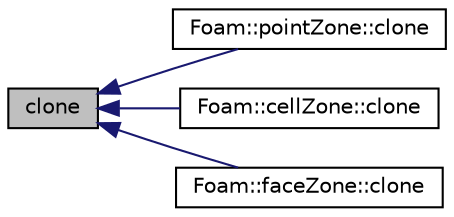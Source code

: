 digraph "clone"
{
  bgcolor="transparent";
  edge [fontname="Helvetica",fontsize="10",labelfontname="Helvetica",labelfontsize="10"];
  node [fontname="Helvetica",fontsize="10",shape=record];
  rankdir="LR";
  Node1 [label="clone",height=0.2,width=0.4,color="black", fillcolor="grey75", style="filled", fontcolor="black"];
  Node1 -> Node2 [dir="back",color="midnightblue",fontsize="10",style="solid",fontname="Helvetica"];
  Node2 [label="Foam::pointZone::clone",height=0.2,width=0.4,color="black",URL="$a01905.html#abe5d68edfc2b9c39807c34250d90123a",tooltip="Construct and return a clone, resetting the zone mesh. "];
  Node1 -> Node3 [dir="back",color="midnightblue",fontsize="10",style="solid",fontname="Helvetica"];
  Node3 [label="Foam::cellZone::clone",height=0.2,width=0.4,color="black",URL="$a00247.html#a1f29eb41225dd71a82e0b6a747222bf2",tooltip="Construct and return a clone, resetting the zone mesh. "];
  Node1 -> Node4 [dir="back",color="midnightblue",fontsize="10",style="solid",fontname="Helvetica"];
  Node4 [label="Foam::faceZone::clone",height=0.2,width=0.4,color="black",URL="$a00740.html#ae2e1932c83c2b0c151fb704304ef0163",tooltip="Construct and return a clone, resetting the zone mesh. "];
}
